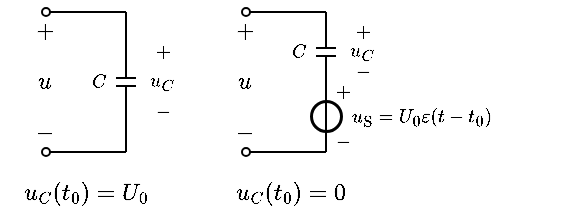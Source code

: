 <mxfile version="17.2.1" type="device"><diagram id="GKFYhbHTQyAXwHbGks0D" name="第 1 页"><mxGraphModel dx="270" dy="288" grid="1" gridSize="5" guides="1" tooltips="1" connect="1" arrows="1" fold="1" page="1" pageScale="1" pageWidth="827" pageHeight="1169" math="1" shadow="0"><root><mxCell id="0"/><mxCell id="1" parent="0"/><mxCell id="vnZBPzhVjVgXWo8NbZRj-8" value="$$-$$" style="text;resizable=1;autosize=1;align=center;verticalAlign=middle;points=[];fillColor=none;strokeColor=none;rounded=0;html=1;imageAspect=1;noLabel=0;recursiveResize=1;expand=1;editable=1;movable=1;rotatable=1;deletable=1;connectable=0;comic=0;fontSize=8;" parent="1" vertex="1"><mxGeometry x="295" y="405" width="15" height="10" as="geometry"/></mxCell><mxCell id="vnZBPzhVjVgXWo8NbZRj-9" value="$$+$$" style="text;html=1;resizable=1;autosize=1;align=center;verticalAlign=middle;points=[];fillColor=none;strokeColor=none;rounded=0;movable=1;rotatable=1;deletable=1;editable=1;connectable=0;fontSize=8;" parent="1" vertex="1"><mxGeometry x="295" y="375" width="15" height="10" as="geometry"/></mxCell><mxCell id="jx14LvxWViafD4RgYP5I-1" value="" style="pointerEvents=1;verticalLabelPosition=bottom;shadow=0;dashed=0;align=center;html=1;verticalAlign=top;shape=mxgraph.electrical.capacitors.capacitor_1;direction=south;connectable=0;" parent="1" vertex="1"><mxGeometry x="280" y="375" width="10" height="40" as="geometry"/></mxCell><mxCell id="jx14LvxWViafD4RgYP5I-4" value="$$u_C$$" style="text;html=1;align=center;verticalAlign=middle;resizable=1;points=[];autosize=1;strokeColor=none;fillColor=none;fontSize=8;movable=1;rotatable=1;deletable=1;editable=1;connectable=1;" parent="1" vertex="1"><mxGeometry x="295" y="389.5" width="16" height="11" as="geometry"/></mxCell><mxCell id="jx14LvxWViafD4RgYP5I-6" value="$$C$$" style="text;html=1;align=center;verticalAlign=middle;resizable=1;points=[];autosize=1;strokeColor=none;fillColor=none;fontSize=8;movable=1;rotatable=1;deletable=1;editable=1;connectable=1;" parent="1" vertex="1"><mxGeometry x="265" y="387" width="12" height="15" as="geometry"/></mxCell><mxCell id="vePFH-kCk4r2jUPC9Kcf-1" value="" style="endArrow=none;html=1;rounded=0;" edge="1" parent="1"><mxGeometry width="50" height="50" relative="1" as="geometry"><mxPoint x="285" y="430" as="sourcePoint"/><mxPoint x="285" y="415" as="targetPoint"/></mxGeometry></mxCell><mxCell id="vePFH-kCk4r2jUPC9Kcf-2" value="" style="endArrow=none;html=1;rounded=0;" edge="1" parent="1"><mxGeometry width="50" height="50" relative="1" as="geometry"><mxPoint x="285" y="375" as="sourcePoint"/><mxPoint x="285" y="360" as="targetPoint"/></mxGeometry></mxCell><mxCell id="vePFH-kCk4r2jUPC9Kcf-3" value="$$-$$" style="text;resizable=1;autosize=1;align=center;verticalAlign=middle;points=[];fillColor=none;strokeColor=none;rounded=0;html=1;imageAspect=1;noLabel=0;recursiveResize=1;expand=1;editable=1;movable=1;rotatable=1;deletable=1;connectable=0;comic=0;fontSize=8;" vertex="1" parent="1"><mxGeometry x="395" y="385" width="15" height="10" as="geometry"/></mxCell><mxCell id="vePFH-kCk4r2jUPC9Kcf-4" value="$$+$$" style="text;html=1;resizable=1;autosize=1;align=center;verticalAlign=middle;points=[];fillColor=none;strokeColor=none;rounded=0;movable=1;rotatable=1;deletable=1;editable=1;connectable=0;fontSize=8;" vertex="1" parent="1"><mxGeometry x="395" y="364.5" width="15" height="10" as="geometry"/></mxCell><mxCell id="vePFH-kCk4r2jUPC9Kcf-5" value="" style="pointerEvents=1;verticalLabelPosition=bottom;shadow=0;dashed=0;align=center;html=1;verticalAlign=top;shape=mxgraph.electrical.capacitors.capacitor_1;direction=south;connectable=0;" vertex="1" parent="1"><mxGeometry x="380" y="360" width="10" height="40" as="geometry"/></mxCell><mxCell id="vePFH-kCk4r2jUPC9Kcf-6" value="" style="endArrow=oval;html=1;rounded=0;endFill=0;endSize=4;startSize=4;" edge="1" parent="1"><mxGeometry width="50" height="50" relative="1" as="geometry"><mxPoint x="385" y="360" as="sourcePoint"/><mxPoint x="345" y="360" as="targetPoint"/></mxGeometry></mxCell><mxCell id="vePFH-kCk4r2jUPC9Kcf-7" value="" style="endArrow=oval;html=1;rounded=0;endFill=0;endSize=4;startSize=4;" edge="1" parent="1"><mxGeometry width="50" height="50" relative="1" as="geometry"><mxPoint x="385" y="430" as="sourcePoint"/><mxPoint x="345" y="430" as="targetPoint"/></mxGeometry></mxCell><mxCell id="vePFH-kCk4r2jUPC9Kcf-8" value="$$u_C$$" style="text;html=1;align=center;verticalAlign=middle;resizable=1;points=[];autosize=1;strokeColor=none;fillColor=none;fontSize=8;movable=1;rotatable=1;deletable=1;editable=1;connectable=1;" vertex="1" parent="1"><mxGeometry x="395" y="374.5" width="16" height="11" as="geometry"/></mxCell><mxCell id="vePFH-kCk4r2jUPC9Kcf-9" value="$$C$$" style="text;html=1;align=center;verticalAlign=middle;resizable=1;points=[];autosize=1;strokeColor=none;fillColor=none;fontSize=8;movable=1;rotatable=1;deletable=1;editable=1;connectable=1;" vertex="1" parent="1"><mxGeometry x="365" y="372" width="12" height="15" as="geometry"/></mxCell><mxCell id="vePFH-kCk4r2jUPC9Kcf-10" value="$$+$$" style="text;html=1;align=center;verticalAlign=middle;resizable=1;points=[];autosize=1;strokeColor=none;fillColor=none;fontSize=10;movable=1;rotatable=1;deletable=1;editable=1;connectable=0;" vertex="1" parent="1"><mxGeometry x="334" y="361.5" width="19" height="14.5" as="geometry"/></mxCell><mxCell id="vePFH-kCk4r2jUPC9Kcf-11" value="$$-$$" style="text;html=1;align=center;verticalAlign=middle;resizable=1;points=[];autosize=1;strokeColor=none;fillColor=none;fontSize=10;movable=1;rotatable=1;deletable=1;editable=1;connectable=0;" vertex="1" parent="1"><mxGeometry x="334.5" y="412.5" width="18" height="15.5" as="geometry"/></mxCell><mxCell id="vePFH-kCk4r2jUPC9Kcf-12" value="$$u$$" style="text;html=1;align=center;verticalAlign=middle;resizable=1;points=[];autosize=1;strokeColor=none;fillColor=none;fontSize=10;movable=1;rotatable=1;deletable=1;editable=1;connectable=0;" vertex="1" parent="1"><mxGeometry x="335.25" y="385.5" width="16.5" height="19.5" as="geometry"/></mxCell><mxCell id="vePFH-kCk4r2jUPC9Kcf-13" value="" style="endArrow=none;html=1;rounded=0;entryX=0.5;entryY=1;entryDx=0;entryDy=0;" edge="1" parent="1" target="vePFH-kCk4r2jUPC9Kcf-17"><mxGeometry width="50" height="50" relative="1" as="geometry"><mxPoint x="385" y="430" as="sourcePoint"/><mxPoint x="390" y="435" as="targetPoint"/></mxGeometry></mxCell><mxCell id="vePFH-kCk4r2jUPC9Kcf-17" value="" style="ellipse;whiteSpace=wrap;html=1;aspect=fixed;strokeWidth=1.5;" vertex="1" parent="1"><mxGeometry x="377.5" y="404.5" width="15" height="15" as="geometry"/></mxCell><mxCell id="vePFH-kCk4r2jUPC9Kcf-18" value="" style="endArrow=none;html=1;rounded=0;entryX=0.5;entryY=0;entryDx=0;entryDy=0;exitX=0.5;exitY=1;exitDx=0;exitDy=0;" edge="1" parent="1" source="vePFH-kCk4r2jUPC9Kcf-17" target="vePFH-kCk4r2jUPC9Kcf-17"><mxGeometry width="50" height="50" relative="1" as="geometry"><mxPoint x="410" y="415" as="sourcePoint"/><mxPoint x="435" y="370" as="targetPoint"/></mxGeometry></mxCell><mxCell id="vePFH-kCk4r2jUPC9Kcf-19" value="" style="endArrow=none;html=1;rounded=0;exitX=0.5;exitY=0;exitDx=0;exitDy=0;" edge="1" parent="1" source="vePFH-kCk4r2jUPC9Kcf-17"><mxGeometry width="50" height="50" relative="1" as="geometry"><mxPoint x="370" y="495" as="sourcePoint"/><mxPoint x="385" y="400" as="targetPoint"/></mxGeometry></mxCell><mxCell id="vePFH-kCk4r2jUPC9Kcf-20" value="$$-$$" style="text;resizable=1;autosize=1;align=center;verticalAlign=middle;points=[];fillColor=none;strokeColor=none;rounded=0;html=1;imageAspect=1;noLabel=0;recursiveResize=1;expand=1;editable=1;movable=1;rotatable=1;deletable=1;connectable=0;comic=0;fontSize=8;" vertex="1" parent="1"><mxGeometry x="385" y="419.5" width="15" height="10" as="geometry"/></mxCell><mxCell id="vePFH-kCk4r2jUPC9Kcf-21" value="$$+$$" style="text;html=1;resizable=1;autosize=1;align=center;verticalAlign=middle;points=[];fillColor=none;strokeColor=none;rounded=0;movable=1;rotatable=1;deletable=1;editable=1;connectable=0;fontSize=8;" vertex="1" parent="1"><mxGeometry x="385" y="395" width="15" height="10" as="geometry"/></mxCell><mxCell id="vePFH-kCk4r2jUPC9Kcf-23" value="$$u_\mathrm{S}=U_0\varepsilon(t-t_0)$$" style="text;html=1;align=center;verticalAlign=middle;resizable=1;points=[];autosize=1;strokeColor=none;fillColor=none;movable=1;rotatable=1;deletable=1;editable=1;connectable=1;fontSize=8;" vertex="1" parent="1"><mxGeometry x="395" y="404" width="76" height="15" as="geometry"/></mxCell><mxCell id="vePFH-kCk4r2jUPC9Kcf-24" value="" style="endArrow=oval;html=1;rounded=0;endFill=0;endSize=4;startSize=4;" edge="1" parent="1"><mxGeometry width="50" height="50" relative="1" as="geometry"><mxPoint x="285" y="360" as="sourcePoint"/><mxPoint x="245" y="360" as="targetPoint"/></mxGeometry></mxCell><mxCell id="vePFH-kCk4r2jUPC9Kcf-25" value="" style="endArrow=oval;html=1;rounded=0;endFill=0;endSize=4;startSize=4;" edge="1" parent="1"><mxGeometry width="50" height="50" relative="1" as="geometry"><mxPoint x="285" y="430" as="sourcePoint"/><mxPoint x="245" y="430" as="targetPoint"/></mxGeometry></mxCell><mxCell id="vePFH-kCk4r2jUPC9Kcf-26" value="$$+$$" style="text;html=1;align=center;verticalAlign=middle;resizable=1;points=[];autosize=1;strokeColor=none;fillColor=none;fontSize=10;movable=1;rotatable=1;deletable=1;editable=1;connectable=0;" vertex="1" parent="1"><mxGeometry x="234" y="361.5" width="19" height="14.5" as="geometry"/></mxCell><mxCell id="vePFH-kCk4r2jUPC9Kcf-27" value="$$-$$" style="text;html=1;align=center;verticalAlign=middle;resizable=1;points=[];autosize=1;strokeColor=none;fillColor=none;fontSize=10;movable=1;rotatable=1;deletable=1;editable=1;connectable=0;" vertex="1" parent="1"><mxGeometry x="234.5" y="412.5" width="18" height="15.5" as="geometry"/></mxCell><mxCell id="vePFH-kCk4r2jUPC9Kcf-28" value="$$u$$" style="text;html=1;align=center;verticalAlign=middle;resizable=1;points=[];autosize=1;strokeColor=none;fillColor=none;fontSize=10;movable=1;rotatable=1;deletable=1;editable=1;connectable=0;" vertex="1" parent="1"><mxGeometry x="235.25" y="385.5" width="16.5" height="19.5" as="geometry"/></mxCell><mxCell id="vePFH-kCk4r2jUPC9Kcf-29" value="$$u_C(t_0)=U_0$$" style="text;html=1;align=center;verticalAlign=middle;resizable=1;points=[];autosize=1;strokeColor=none;fillColor=none;fontSize=10;movable=1;rotatable=1;deletable=1;editable=1;connectable=1;" vertex="1" parent="1"><mxGeometry x="230" y="440" width="69" height="20" as="geometry"/></mxCell><mxCell id="vePFH-kCk4r2jUPC9Kcf-30" value="$$u_C(t_0)=0$$" style="text;html=1;align=center;verticalAlign=middle;resizable=1;points=[];autosize=1;strokeColor=none;fillColor=none;fontSize=10;movable=1;rotatable=1;deletable=1;editable=1;connectable=1;" vertex="1" parent="1"><mxGeometry x="333" y="440" width="67" height="20" as="geometry"/></mxCell></root></mxGraphModel></diagram></mxfile>